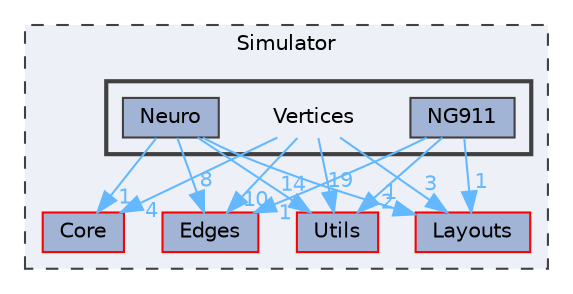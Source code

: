 digraph "Simulator/Vertices"
{
 // LATEX_PDF_SIZE
  bgcolor="transparent";
  edge [fontname=Helvetica,fontsize=10,labelfontname=Helvetica,labelfontsize=10];
  node [fontname=Helvetica,fontsize=10,shape=box,height=0.2,width=0.4];
  compound=true
  subgraph clusterdir_02de32643c62db6df59640b35d9a9cf0 {
    graph [ bgcolor="#edf0f7", pencolor="grey25", label="Simulator", fontname=Helvetica,fontsize=10 style="filled,dashed", URL="dir_02de32643c62db6df59640b35d9a9cf0.html",tooltip=""]
  dir_3ac08e5f9efe403e3352678b4856c4fc [label="Layouts", fillcolor="#a2b4d6", color="red", style="filled", URL="dir_3ac08e5f9efe403e3352678b4856c4fc.html",tooltip=""];
  dir_7119e39fba25347656c358c78b4b5d07 [label="Core", fillcolor="#a2b4d6", color="red", style="filled", URL="dir_7119e39fba25347656c358c78b4b5d07.html",tooltip=""];
  dir_83539a1eabc265fd6adc984748625353 [label="Edges", fillcolor="#a2b4d6", color="red", style="filled", URL="dir_83539a1eabc265fd6adc984748625353.html",tooltip=""];
  dir_a0272814d0434af1122b2c8b7d064f8e [label="Utils", fillcolor="#a2b4d6", color="red", style="filled", URL="dir_a0272814d0434af1122b2c8b7d064f8e.html",tooltip=""];
  subgraph clusterdir_d8060c2cba75c9e0fc05c677ef9a9400 {
    graph [ bgcolor="#edf0f7", pencolor="grey25", label="", fontname=Helvetica,fontsize=10 style="filled,bold", URL="dir_d8060c2cba75c9e0fc05c677ef9a9400.html",tooltip=""]
    dir_d8060c2cba75c9e0fc05c677ef9a9400 [shape=plaintext, label="Vertices"];
  dir_c6a3bf895b81b8ebe14b24f3031948c1 [label="Neuro", fillcolor="#a2b4d6", color="grey25", style="filled", URL="dir_c6a3bf895b81b8ebe14b24f3031948c1.html",tooltip=""];
  dir_f20de66f2c3b46e59659fc58ebd8635d [label="NG911", fillcolor="#a2b4d6", color="grey25", style="filled", URL="dir_f20de66f2c3b46e59659fc58ebd8635d.html",tooltip=""];
  }
  }
  dir_d8060c2cba75c9e0fc05c677ef9a9400->dir_3ac08e5f9efe403e3352678b4856c4fc [headlabel="3", labeldistance=1.5 headhref="dir_000023_000007.html" color="steelblue1" fontcolor="steelblue1"];
  dir_d8060c2cba75c9e0fc05c677ef9a9400->dir_7119e39fba25347656c358c78b4b5d07 [headlabel="4", labeldistance=1.5 headhref="dir_000023_000001.html" color="steelblue1" fontcolor="steelblue1"];
  dir_d8060c2cba75c9e0fc05c677ef9a9400->dir_83539a1eabc265fd6adc984748625353 [headlabel="10", labeldistance=1.5 headhref="dir_000023_000004.html" color="steelblue1" fontcolor="steelblue1"];
  dir_d8060c2cba75c9e0fc05c677ef9a9400->dir_a0272814d0434af1122b2c8b7d064f8e [headlabel="19", labeldistance=1.5 headhref="dir_000023_000022.html" color="steelblue1" fontcolor="steelblue1"];
  dir_c6a3bf895b81b8ebe14b24f3031948c1->dir_3ac08e5f9efe403e3352678b4856c4fc [headlabel="1", labeldistance=1.5 headhref="dir_000013_000007.html" color="steelblue1" fontcolor="steelblue1"];
  dir_c6a3bf895b81b8ebe14b24f3031948c1->dir_7119e39fba25347656c358c78b4b5d07 [headlabel="1", labeldistance=1.5 headhref="dir_000013_000001.html" color="steelblue1" fontcolor="steelblue1"];
  dir_c6a3bf895b81b8ebe14b24f3031948c1->dir_83539a1eabc265fd6adc984748625353 [headlabel="8", labeldistance=1.5 headhref="dir_000013_000004.html" color="steelblue1" fontcolor="steelblue1"];
  dir_c6a3bf895b81b8ebe14b24f3031948c1->dir_a0272814d0434af1122b2c8b7d064f8e [headlabel="14", labeldistance=1.5 headhref="dir_000013_000022.html" color="steelblue1" fontcolor="steelblue1"];
  dir_f20de66f2c3b46e59659fc58ebd8635d->dir_3ac08e5f9efe403e3352678b4856c4fc [headlabel="1", labeldistance=1.5 headhref="dir_000018_000007.html" color="steelblue1" fontcolor="steelblue1"];
  dir_f20de66f2c3b46e59659fc58ebd8635d->dir_83539a1eabc265fd6adc984748625353 [headlabel="1", labeldistance=1.5 headhref="dir_000018_000004.html" color="steelblue1" fontcolor="steelblue1"];
  dir_f20de66f2c3b46e59659fc58ebd8635d->dir_a0272814d0434af1122b2c8b7d064f8e [headlabel="2", labeldistance=1.5 headhref="dir_000018_000022.html" color="steelblue1" fontcolor="steelblue1"];
}

